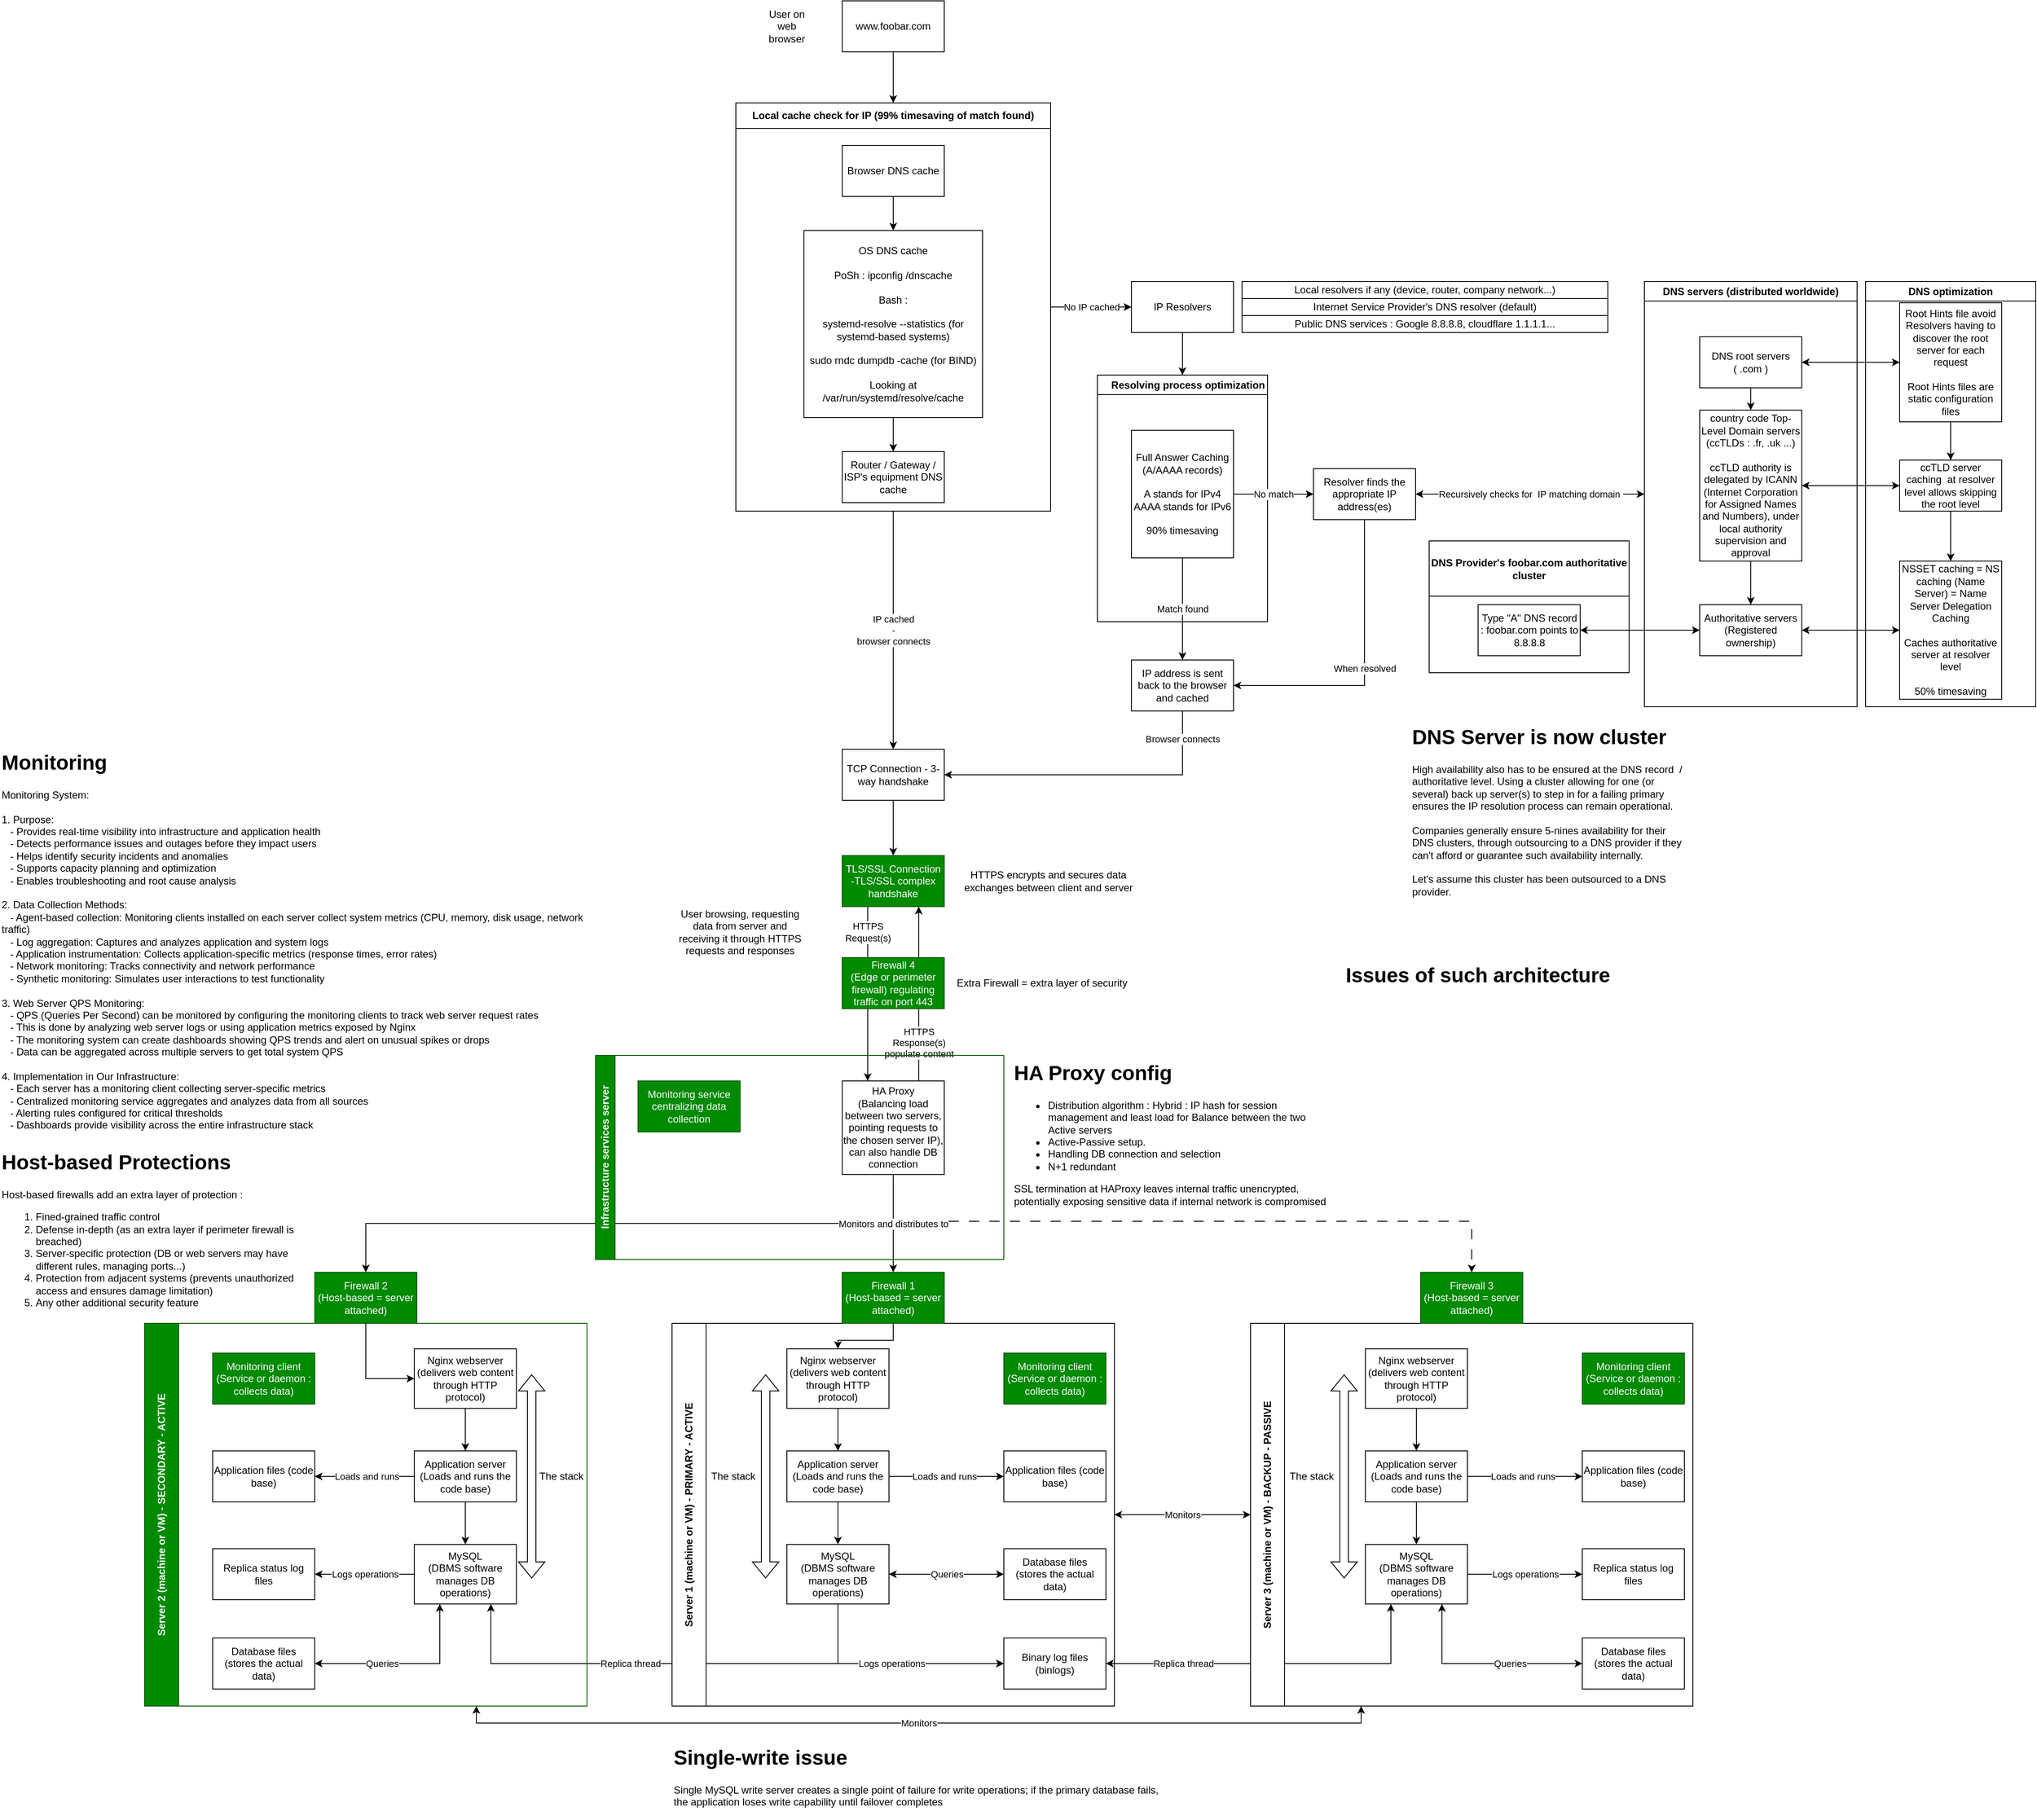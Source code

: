 <mxfile version="27.0.5">
  <diagram name="Page-1" id="AMXWV3zxx2AqXyukk0Ai">
    <mxGraphModel dx="2208" dy="-341" grid="1" gridSize="10" guides="1" tooltips="1" connect="1" arrows="1" fold="1" page="1" pageScale="1" pageWidth="850" pageHeight="1100" math="0" shadow="0">
      <root>
        <mxCell id="0" />
        <mxCell id="1" parent="0" />
        <mxCell id="uezn61Ct37T2w4ZKGwFr-14" style="edgeStyle=orthogonalEdgeStyle;rounded=0;orthogonalLoop=1;jettySize=auto;html=1;exitX=0.5;exitY=1;exitDx=0;exitDy=0;entryX=0.5;entryY=0;entryDx=0;entryDy=0;dashed=1;dashPattern=12 12;" parent="1" source="3lxz-mAFnrLCGns9ZIO8-76" target="8gN-JM0QglPwTe201CRS-49" edge="1">
          <mxGeometry relative="1" as="geometry">
            <Array as="points">
              <mxPoint x="250" y="2560" />
              <mxPoint x="930" y="2560" />
            </Array>
          </mxGeometry>
        </mxCell>
        <mxCell id="8gN-JM0QglPwTe201CRS-16" style="edgeStyle=orthogonalEdgeStyle;rounded=0;orthogonalLoop=1;jettySize=auto;html=1;exitX=0.5;exitY=1;exitDx=0;exitDy=0;entryX=0.5;entryY=0;entryDx=0;entryDy=0;" edge="1" parent="1" source="3lxz-mAFnrLCGns9ZIO8-76" target="8gN-JM0QglPwTe201CRS-27">
          <mxGeometry relative="1" as="geometry" />
        </mxCell>
        <mxCell id="8gN-JM0QglPwTe201CRS-15" value="Replica thread" style="edgeStyle=orthogonalEdgeStyle;rounded=0;orthogonalLoop=1;jettySize=auto;html=1;exitX=0.75;exitY=1;exitDx=0;exitDy=0;entryX=0;entryY=0.5;entryDx=0;entryDy=0;startArrow=classic;startFill=1;" edge="1" parent="1" source="8gN-JM0QglPwTe201CRS-9" target="UJrqt5LRB9dSP3hVQqYO-3">
          <mxGeometry x="-0.308" relative="1" as="geometry">
            <mxPoint x="1" as="offset" />
          </mxGeometry>
        </mxCell>
        <mxCell id="UJrqt5LRB9dSP3hVQqYO-8" value="Replica thread" style="edgeStyle=orthogonalEdgeStyle;rounded=0;orthogonalLoop=1;jettySize=auto;html=1;exitX=1;exitY=0.5;exitDx=0;exitDy=0;entryX=0.25;entryY=1;entryDx=0;entryDy=0;startArrow=classic;startFill=1;" parent="1" source="UJrqt5LRB9dSP3hVQqYO-3" target="uezn61Ct37T2w4ZKGwFr-8" edge="1">
          <mxGeometry x="-0.556" relative="1" as="geometry">
            <mxPoint x="1" as="offset" />
          </mxGeometry>
        </mxCell>
        <mxCell id="3lxz-mAFnrLCGns9ZIO8-13" value="HTTPS&lt;div&gt;Request(s)&lt;/div&gt;" style="edgeStyle=orthogonalEdgeStyle;rounded=0;orthogonalLoop=1;jettySize=auto;html=1;exitX=0.25;exitY=1;exitDx=0;exitDy=0;entryX=0.25;entryY=0;entryDx=0;entryDy=0;" parent="1" source="8gN-JM0QglPwTe201CRS-24" target="3lxz-mAFnrLCGns9ZIO8-76" edge="1">
          <mxGeometry x="-0.707" relative="1" as="geometry">
            <mxPoint as="offset" />
            <mxPoint x="220" y="2195" as="targetPoint" />
          </mxGeometry>
        </mxCell>
        <mxCell id="3lxz-mAFnrLCGns9ZIO8-14" value="HTTPS&lt;div&gt;Response(s)&lt;br&gt;populate content&lt;/div&gt;" style="edgeStyle=orthogonalEdgeStyle;rounded=0;orthogonalLoop=1;jettySize=auto;html=1;exitX=0.75;exitY=0;exitDx=0;exitDy=0;entryX=0.75;entryY=1;entryDx=0;entryDy=0;" parent="1" source="3lxz-mAFnrLCGns9ZIO8-76" target="8gN-JM0QglPwTe201CRS-24" edge="1">
          <mxGeometry x="-0.561" relative="1" as="geometry">
            <mxPoint x="280" y="2195" as="sourcePoint" />
            <mxPoint as="offset" />
          </mxGeometry>
        </mxCell>
        <mxCell id="3lxz-mAFnrLCGns9ZIO8-15" value="User browsing, requesting data from server and receiving it through HTTPS requests and responses" style="text;html=1;align=center;verticalAlign=middle;whiteSpace=wrap;rounded=0;" parent="1" vertex="1">
          <mxGeometry x="-10" y="2180" width="160" height="80" as="geometry" />
        </mxCell>
        <mxCell id="3lxz-mAFnrLCGns9ZIO8-16" value="&lt;h1 style=&quot;margin-top: 0px;&quot;&gt;Issues of such architecture&lt;/h1&gt;&lt;br&gt;&lt;div&gt;&lt;br&gt;&lt;/div&gt;" style="text;html=1;whiteSpace=wrap;overflow=hidden;rounded=0;" parent="1" vertex="1">
          <mxGeometry x="780" y="2250" width="530" height="310" as="geometry" />
        </mxCell>
        <mxCell id="3lxz-mAFnrLCGns9ZIO8-17" value="" style="group" parent="1" vertex="1" connectable="0">
          <mxGeometry x="65" y="1125" width="1528" height="1070" as="geometry" />
        </mxCell>
        <mxCell id="3lxz-mAFnrLCGns9ZIO8-18" style="edgeStyle=orthogonalEdgeStyle;rounded=0;orthogonalLoop=1;jettySize=auto;html=1;exitX=0.5;exitY=1;exitDx=0;exitDy=0;entryX=0.5;entryY=0;entryDx=0;entryDy=0;" parent="3lxz-mAFnrLCGns9ZIO8-17" source="3lxz-mAFnrLCGns9ZIO8-19" target="3lxz-mAFnrLCGns9ZIO8-24" edge="1">
          <mxGeometry relative="1" as="geometry">
            <mxPoint x="185" y="120" as="targetPoint" />
          </mxGeometry>
        </mxCell>
        <mxCell id="3lxz-mAFnrLCGns9ZIO8-19" value="www.foobar.com" style="rounded=0;whiteSpace=wrap;html=1;" parent="3lxz-mAFnrLCGns9ZIO8-17" vertex="1">
          <mxGeometry x="125" width="120" height="60" as="geometry" />
        </mxCell>
        <mxCell id="3lxz-mAFnrLCGns9ZIO8-20" value="User on web browser" style="text;html=1;align=center;verticalAlign=middle;whiteSpace=wrap;rounded=0;" parent="3lxz-mAFnrLCGns9ZIO8-17" vertex="1">
          <mxGeometry x="30" y="15" width="60" height="30" as="geometry" />
        </mxCell>
        <mxCell id="3lxz-mAFnrLCGns9ZIO8-21" value="No IP cached" style="edgeStyle=orthogonalEdgeStyle;rounded=0;orthogonalLoop=1;jettySize=auto;html=1;exitX=1;exitY=0.5;exitDx=0;exitDy=0;entryX=0;entryY=0.5;entryDx=0;entryDy=0;" parent="3lxz-mAFnrLCGns9ZIO8-17" source="3lxz-mAFnrLCGns9ZIO8-24" target="3lxz-mAFnrLCGns9ZIO8-32" edge="1">
          <mxGeometry relative="1" as="geometry">
            <mxPoint x="245" y="150" as="sourcePoint" />
          </mxGeometry>
        </mxCell>
        <mxCell id="3lxz-mAFnrLCGns9ZIO8-22" value="IP cached&lt;br&gt;-&lt;br&gt;browser connects" style="edgeStyle=orthogonalEdgeStyle;rounded=0;orthogonalLoop=1;jettySize=auto;html=1;exitX=0.5;exitY=1;exitDx=0;exitDy=0;entryX=0.5;entryY=0;entryDx=0;entryDy=0;" parent="3lxz-mAFnrLCGns9ZIO8-17" source="3lxz-mAFnrLCGns9ZIO8-24" target="3lxz-mAFnrLCGns9ZIO8-30" edge="1">
          <mxGeometry relative="1" as="geometry">
            <mxPoint x="185" y="180" as="sourcePoint" />
            <mxPoint as="offset" />
          </mxGeometry>
        </mxCell>
        <mxCell id="3lxz-mAFnrLCGns9ZIO8-23" value="Browser connects" style="edgeStyle=orthogonalEdgeStyle;rounded=0;orthogonalLoop=1;jettySize=auto;html=1;exitX=0.5;exitY=1;exitDx=0;exitDy=0;entryX=1;entryY=0.5;entryDx=0;entryDy=0;" parent="3lxz-mAFnrLCGns9ZIO8-17" source="3lxz-mAFnrLCGns9ZIO8-34" target="3lxz-mAFnrLCGns9ZIO8-30" edge="1">
          <mxGeometry x="-0.815" relative="1" as="geometry">
            <mxPoint as="offset" />
          </mxGeometry>
        </mxCell>
        <mxCell id="3lxz-mAFnrLCGns9ZIO8-24" value="Local cache check for IP (99% timesaving of match found)" style="swimlane;whiteSpace=wrap;html=1;startSize=30;" parent="3lxz-mAFnrLCGns9ZIO8-17" vertex="1">
          <mxGeometry y="120" width="370" height="480" as="geometry" />
        </mxCell>
        <mxCell id="3lxz-mAFnrLCGns9ZIO8-25" style="edgeStyle=orthogonalEdgeStyle;rounded=0;orthogonalLoop=1;jettySize=auto;html=1;exitX=0.5;exitY=1;exitDx=0;exitDy=0;entryX=0.5;entryY=0;entryDx=0;entryDy=0;" parent="3lxz-mAFnrLCGns9ZIO8-24" source="3lxz-mAFnrLCGns9ZIO8-26" target="3lxz-mAFnrLCGns9ZIO8-28" edge="1">
          <mxGeometry relative="1" as="geometry" />
        </mxCell>
        <mxCell id="3lxz-mAFnrLCGns9ZIO8-26" value="Browser DNS cache" style="rounded=0;whiteSpace=wrap;html=1;" parent="3lxz-mAFnrLCGns9ZIO8-24" vertex="1">
          <mxGeometry x="125" y="50" width="120" height="60" as="geometry" />
        </mxCell>
        <mxCell id="3lxz-mAFnrLCGns9ZIO8-27" style="edgeStyle=orthogonalEdgeStyle;rounded=0;orthogonalLoop=1;jettySize=auto;html=1;exitX=0.5;exitY=1;exitDx=0;exitDy=0;entryX=0.5;entryY=0;entryDx=0;entryDy=0;" parent="3lxz-mAFnrLCGns9ZIO8-24" source="3lxz-mAFnrLCGns9ZIO8-28" target="3lxz-mAFnrLCGns9ZIO8-29" edge="1">
          <mxGeometry relative="1" as="geometry" />
        </mxCell>
        <mxCell id="3lxz-mAFnrLCGns9ZIO8-28" value="&lt;font face=&quot;Helvetica&quot;&gt;OS DNS cache&lt;br&gt;&lt;br&gt;PoSh : ipconfig /dnscache&lt;br&gt;&lt;br&gt;Bash :&lt;/font&gt;&lt;div&gt;&lt;br&gt;&lt;div&gt;&lt;div&gt;&lt;code style=&quot;background-color: transparent; color: light-dark(rgb(0, 0, 0), rgb(255, 255, 255));&quot; class=&quot;bg-text-200/5 border border-0.5 border-border-300 text-danger-000 whitespace-pre-wrap rounded-[0.4rem] px-1 py-px text-[0.9rem]&quot;&gt;&lt;font face=&quot;Helvetica&quot;&gt;systemd-resolve --statistics&lt;/font&gt;&lt;/code&gt;&lt;span style=&quot;font-family: Helvetica; background-color: transparent; color: light-dark(rgb(0, 0, 0), rgb(255, 255, 255));&quot;&gt; (for systemd-based systems)&lt;br&gt;&lt;/span&gt;&lt;code style=&quot;font-family: Helvetica; background-color: transparent; color: light-dark(rgb(0, 0, 0), rgb(255, 255, 255));&quot; class=&quot;bg-text-200/5 border border-0.5 border-border-300 text-danger-000 whitespace-pre-wrap rounded-[0.4rem] px-1 py-px text-[0.9rem]&quot;&gt;&lt;br&gt;sudo rndc dumpdb -cache&lt;/code&gt;&lt;span style=&quot;font-family: Helvetica; background-color: transparent; color: light-dark(rgb(0, 0, 0), rgb(255, 255, 255));&quot;&gt; (for BIND)&lt;br&gt;&lt;/span&gt;&lt;span style=&quot;font-family: Helvetica; background-color: transparent; color: light-dark(rgb(0, 0, 0), rgb(255, 255, 255));&quot;&gt;&lt;br&gt;Looking at &lt;/span&gt;&lt;code style=&quot;font-family: Helvetica; background-color: transparent; color: light-dark(rgb(0, 0, 0), rgb(255, 255, 255));&quot; class=&quot;bg-text-200/5 border border-0.5 border-border-300 text-danger-000 whitespace-pre-wrap rounded-[0.4rem] px-1 py-px text-[0.9rem]&quot;&gt;/var/run/systemd/resolve/cache&lt;/code&gt;&lt;/div&gt;&lt;/div&gt;&lt;/div&gt;" style="rounded=0;whiteSpace=wrap;html=1;" parent="3lxz-mAFnrLCGns9ZIO8-24" vertex="1">
          <mxGeometry x="80" y="150" width="210" height="220" as="geometry" />
        </mxCell>
        <mxCell id="3lxz-mAFnrLCGns9ZIO8-29" value="Router / Gateway / ISP&#39;s equipment DNS cache" style="rounded=0;whiteSpace=wrap;html=1;" parent="3lxz-mAFnrLCGns9ZIO8-24" vertex="1">
          <mxGeometry x="125" y="410" width="120" height="60" as="geometry" />
        </mxCell>
        <mxCell id="8gN-JM0QglPwTe201CRS-25" style="edgeStyle=orthogonalEdgeStyle;rounded=0;orthogonalLoop=1;jettySize=auto;html=1;exitX=0.5;exitY=1;exitDx=0;exitDy=0;entryX=0.5;entryY=0;entryDx=0;entryDy=0;" edge="1" parent="3lxz-mAFnrLCGns9ZIO8-17" source="3lxz-mAFnrLCGns9ZIO8-30" target="8gN-JM0QglPwTe201CRS-24">
          <mxGeometry relative="1" as="geometry" />
        </mxCell>
        <mxCell id="3lxz-mAFnrLCGns9ZIO8-30" value="TCP Connection - 3-way handshake" style="rounded=0;whiteSpace=wrap;html=1;" parent="3lxz-mAFnrLCGns9ZIO8-17" vertex="1">
          <mxGeometry x="125" y="880" width="120" height="60" as="geometry" />
        </mxCell>
        <mxCell id="3lxz-mAFnrLCGns9ZIO8-31" value="" style="group" parent="3lxz-mAFnrLCGns9ZIO8-17" vertex="1" connectable="0">
          <mxGeometry x="425" y="330" width="1103" height="740" as="geometry" />
        </mxCell>
        <mxCell id="3lxz-mAFnrLCGns9ZIO8-32" value="IP Resolvers" style="rounded=0;whiteSpace=wrap;html=1;" parent="3lxz-mAFnrLCGns9ZIO8-31" vertex="1">
          <mxGeometry x="40" width="120" height="60" as="geometry" />
        </mxCell>
        <mxCell id="3lxz-mAFnrLCGns9ZIO8-33" value="Resolver finds the appropriate IP address(es)" style="rounded=0;whiteSpace=wrap;html=1;" parent="3lxz-mAFnrLCGns9ZIO8-31" vertex="1">
          <mxGeometry x="254" y="220" width="120" height="60" as="geometry" />
        </mxCell>
        <mxCell id="3lxz-mAFnrLCGns9ZIO8-34" value="IP address is sent back to the browser and cached" style="rounded=0;whiteSpace=wrap;html=1;" parent="3lxz-mAFnrLCGns9ZIO8-31" vertex="1">
          <mxGeometry x="40" y="445" width="120" height="60" as="geometry" />
        </mxCell>
        <mxCell id="3lxz-mAFnrLCGns9ZIO8-35" value="DNS servers (distributed worldwide)" style="swimlane;whiteSpace=wrap;html=1;" parent="3lxz-mAFnrLCGns9ZIO8-31" vertex="1">
          <mxGeometry x="643" width="250" height="500" as="geometry" />
        </mxCell>
        <mxCell id="3lxz-mAFnrLCGns9ZIO8-36" style="edgeStyle=orthogonalEdgeStyle;rounded=0;orthogonalLoop=1;jettySize=auto;html=1;exitX=0.5;exitY=1;exitDx=0;exitDy=0;entryX=0.5;entryY=0;entryDx=0;entryDy=0;" parent="3lxz-mAFnrLCGns9ZIO8-35" source="3lxz-mAFnrLCGns9ZIO8-37" target="3lxz-mAFnrLCGns9ZIO8-39" edge="1">
          <mxGeometry relative="1" as="geometry" />
        </mxCell>
        <mxCell id="3lxz-mAFnrLCGns9ZIO8-37" value="DNS root servers &lt;br&gt;( .com )" style="rounded=0;whiteSpace=wrap;html=1;" parent="3lxz-mAFnrLCGns9ZIO8-35" vertex="1">
          <mxGeometry x="65" y="65" width="120" height="60" as="geometry" />
        </mxCell>
        <mxCell id="3lxz-mAFnrLCGns9ZIO8-38" style="edgeStyle=orthogonalEdgeStyle;rounded=0;orthogonalLoop=1;jettySize=auto;html=1;exitX=0.5;exitY=1;exitDx=0;exitDy=0;entryX=0.5;entryY=0;entryDx=0;entryDy=0;" parent="3lxz-mAFnrLCGns9ZIO8-35" source="3lxz-mAFnrLCGns9ZIO8-39" target="3lxz-mAFnrLCGns9ZIO8-40" edge="1">
          <mxGeometry relative="1" as="geometry" />
        </mxCell>
        <mxCell id="3lxz-mAFnrLCGns9ZIO8-39" value="country code Top-Level Domain servers (ccTLDs : .fr, .uk ...)&lt;br&gt;&lt;br&gt;ccTLD authority is delegated by ICANN (Internet Corporation for Assigned Names and Numbers), under local authority supervision and approval" style="rounded=0;whiteSpace=wrap;html=1;" parent="3lxz-mAFnrLCGns9ZIO8-35" vertex="1">
          <mxGeometry x="65" y="151.25" width="120" height="177.5" as="geometry" />
        </mxCell>
        <mxCell id="3lxz-mAFnrLCGns9ZIO8-40" value="&lt;div&gt;Authoritative servers&lt;br&gt;(Registered ownership)&lt;/div&gt;" style="rounded=0;whiteSpace=wrap;html=1;" parent="3lxz-mAFnrLCGns9ZIO8-35" vertex="1">
          <mxGeometry x="65" y="380" width="120" height="60" as="geometry" />
        </mxCell>
        <mxCell id="3lxz-mAFnrLCGns9ZIO8-41" value="DNS optimization" style="swimlane;whiteSpace=wrap;html=1;" parent="3lxz-mAFnrLCGns9ZIO8-31" vertex="1">
          <mxGeometry x="903" width="200" height="500" as="geometry" />
        </mxCell>
        <mxCell id="3lxz-mAFnrLCGns9ZIO8-42" style="edgeStyle=orthogonalEdgeStyle;rounded=0;orthogonalLoop=1;jettySize=auto;html=1;exitX=0.5;exitY=1;exitDx=0;exitDy=0;entryX=0.5;entryY=0;entryDx=0;entryDy=0;" parent="3lxz-mAFnrLCGns9ZIO8-41" source="3lxz-mAFnrLCGns9ZIO8-43" target="3lxz-mAFnrLCGns9ZIO8-45" edge="1">
          <mxGeometry relative="1" as="geometry" />
        </mxCell>
        <mxCell id="3lxz-mAFnrLCGns9ZIO8-43" value="Root Hints file avoid Resolvers having to discover the root server for each request&lt;br&gt;&lt;br&gt;Root Hints files are static configuration files" style="rounded=0;whiteSpace=wrap;html=1;" parent="3lxz-mAFnrLCGns9ZIO8-41" vertex="1">
          <mxGeometry x="40" y="25" width="120" height="140" as="geometry" />
        </mxCell>
        <mxCell id="3lxz-mAFnrLCGns9ZIO8-44" style="edgeStyle=orthogonalEdgeStyle;rounded=0;orthogonalLoop=1;jettySize=auto;html=1;exitX=0.5;exitY=1;exitDx=0;exitDy=0;entryX=0.5;entryY=0;entryDx=0;entryDy=0;" parent="3lxz-mAFnrLCGns9ZIO8-41" source="3lxz-mAFnrLCGns9ZIO8-45" target="3lxz-mAFnrLCGns9ZIO8-46" edge="1">
          <mxGeometry relative="1" as="geometry" />
        </mxCell>
        <mxCell id="3lxz-mAFnrLCGns9ZIO8-45" value="ccTLD server caching&amp;nbsp; at resolver level allows skipping the root level" style="rounded=0;whiteSpace=wrap;html=1;" parent="3lxz-mAFnrLCGns9ZIO8-41" vertex="1">
          <mxGeometry x="40" y="210" width="120" height="60" as="geometry" />
        </mxCell>
        <mxCell id="3lxz-mAFnrLCGns9ZIO8-46" value="NSSET caching = NS caching (Name Server) = Name Server Delegation Caching&lt;br&gt;&lt;br&gt;Caches authoritative server at resolver level&lt;br&gt;&lt;br&gt;50% timesaving" style="rounded=0;whiteSpace=wrap;html=1;" parent="3lxz-mAFnrLCGns9ZIO8-41" vertex="1">
          <mxGeometry x="40" y="328.75" width="120" height="162.5" as="geometry" />
        </mxCell>
        <mxCell id="3lxz-mAFnrLCGns9ZIO8-47" value="&amp;nbsp; &amp;nbsp; Resolving process optimization" style="swimlane;whiteSpace=wrap;html=1;" parent="3lxz-mAFnrLCGns9ZIO8-31" vertex="1">
          <mxGeometry y="110" width="200" height="290" as="geometry" />
        </mxCell>
        <mxCell id="3lxz-mAFnrLCGns9ZIO8-48" value="Full Answer Caching (A/AAAA records)&lt;div&gt;&lt;br&gt;&lt;/div&gt;&lt;div&gt;A stands for IPv4&lt;/div&gt;&lt;div&gt;AAAA stands for IPv6&lt;br&gt;&lt;br&gt;90% timesaving&lt;/div&gt;" style="rounded=0;whiteSpace=wrap;html=1;" parent="3lxz-mAFnrLCGns9ZIO8-47" vertex="1">
          <mxGeometry x="40" y="65" width="120" height="150" as="geometry" />
        </mxCell>
        <mxCell id="3lxz-mAFnrLCGns9ZIO8-49" value="" style="group" parent="3lxz-mAFnrLCGns9ZIO8-31" vertex="1" connectable="0">
          <mxGeometry x="170" width="430" height="60" as="geometry" />
        </mxCell>
        <mxCell id="3lxz-mAFnrLCGns9ZIO8-50" value="Local resolvers if any (device, router, company network...)" style="rounded=0;whiteSpace=wrap;html=1;" parent="3lxz-mAFnrLCGns9ZIO8-49" vertex="1">
          <mxGeometry width="430" height="20" as="geometry" />
        </mxCell>
        <mxCell id="3lxz-mAFnrLCGns9ZIO8-51" value="Internet Service Provider&#39;s DNS resolver (default)" style="rounded=0;whiteSpace=wrap;html=1;" parent="3lxz-mAFnrLCGns9ZIO8-49" vertex="1">
          <mxGeometry y="20" width="430" height="20" as="geometry" />
        </mxCell>
        <mxCell id="3lxz-mAFnrLCGns9ZIO8-52" value="Public DNS services : Google 8.8.8.8, cloudflare 1.1.1.1..." style="rounded=0;whiteSpace=wrap;html=1;fillColor=default;" parent="3lxz-mAFnrLCGns9ZIO8-49" vertex="1">
          <mxGeometry y="40" width="430" height="20" as="geometry" />
        </mxCell>
        <mxCell id="3lxz-mAFnrLCGns9ZIO8-53" value="When resolved" style="edgeStyle=orthogonalEdgeStyle;rounded=0;orthogonalLoop=1;jettySize=auto;html=1;exitX=0.5;exitY=1;exitDx=0;exitDy=0;entryX=1;entryY=0.5;entryDx=0;entryDy=0;" parent="3lxz-mAFnrLCGns9ZIO8-31" source="3lxz-mAFnrLCGns9ZIO8-33" target="3lxz-mAFnrLCGns9ZIO8-34" edge="1">
          <mxGeometry relative="1" as="geometry" />
        </mxCell>
        <mxCell id="3lxz-mAFnrLCGns9ZIO8-54" value="Recursively checks for&amp;nbsp; IP matching domain&amp;nbsp;" style="edgeStyle=orthogonalEdgeStyle;rounded=0;orthogonalLoop=1;jettySize=auto;html=1;exitX=1;exitY=0.5;exitDx=0;exitDy=0;entryX=0;entryY=0.5;entryDx=0;entryDy=0;startArrow=classic;startFill=1;" parent="3lxz-mAFnrLCGns9ZIO8-31" source="3lxz-mAFnrLCGns9ZIO8-33" target="3lxz-mAFnrLCGns9ZIO8-35" edge="1">
          <mxGeometry relative="1" as="geometry" />
        </mxCell>
        <mxCell id="3lxz-mAFnrLCGns9ZIO8-55" style="edgeStyle=orthogonalEdgeStyle;rounded=0;orthogonalLoop=1;jettySize=auto;html=1;exitX=1;exitY=0.5;exitDx=0;exitDy=0;entryX=0;entryY=0.5;entryDx=0;entryDy=0;startArrow=classic;startFill=1;" parent="3lxz-mAFnrLCGns9ZIO8-31" source="3lxz-mAFnrLCGns9ZIO8-37" target="3lxz-mAFnrLCGns9ZIO8-43" edge="1">
          <mxGeometry relative="1" as="geometry" />
        </mxCell>
        <mxCell id="3lxz-mAFnrLCGns9ZIO8-56" style="edgeStyle=orthogonalEdgeStyle;rounded=0;orthogonalLoop=1;jettySize=auto;html=1;exitX=1;exitY=0.5;exitDx=0;exitDy=0;entryX=0;entryY=0.5;entryDx=0;entryDy=0;startArrow=classic;startFill=1;" parent="3lxz-mAFnrLCGns9ZIO8-31" source="3lxz-mAFnrLCGns9ZIO8-39" target="3lxz-mAFnrLCGns9ZIO8-45" edge="1">
          <mxGeometry relative="1" as="geometry" />
        </mxCell>
        <mxCell id="3lxz-mAFnrLCGns9ZIO8-57" style="edgeStyle=orthogonalEdgeStyle;rounded=0;orthogonalLoop=1;jettySize=auto;html=1;exitX=1;exitY=0.5;exitDx=0;exitDy=0;entryX=0;entryY=0.5;entryDx=0;entryDy=0;startArrow=classic;startFill=1;" parent="3lxz-mAFnrLCGns9ZIO8-31" source="3lxz-mAFnrLCGns9ZIO8-40" target="3lxz-mAFnrLCGns9ZIO8-46" edge="1">
          <mxGeometry relative="1" as="geometry" />
        </mxCell>
        <mxCell id="3lxz-mAFnrLCGns9ZIO8-58" value="Match found" style="edgeStyle=orthogonalEdgeStyle;rounded=0;orthogonalLoop=1;jettySize=auto;html=1;exitX=0.5;exitY=1;exitDx=0;exitDy=0;entryX=0.5;entryY=0;entryDx=0;entryDy=0;" parent="3lxz-mAFnrLCGns9ZIO8-31" source="3lxz-mAFnrLCGns9ZIO8-48" target="3lxz-mAFnrLCGns9ZIO8-34" edge="1">
          <mxGeometry relative="1" as="geometry" />
        </mxCell>
        <mxCell id="3lxz-mAFnrLCGns9ZIO8-59" value="No match" style="edgeStyle=orthogonalEdgeStyle;rounded=0;orthogonalLoop=1;jettySize=auto;html=1;exitX=1;exitY=0.5;exitDx=0;exitDy=0;entryX=0;entryY=0.5;entryDx=0;entryDy=0;" parent="3lxz-mAFnrLCGns9ZIO8-31" source="3lxz-mAFnrLCGns9ZIO8-48" target="3lxz-mAFnrLCGns9ZIO8-33" edge="1">
          <mxGeometry relative="1" as="geometry" />
        </mxCell>
        <mxCell id="3lxz-mAFnrLCGns9ZIO8-60" style="edgeStyle=orthogonalEdgeStyle;rounded=0;orthogonalLoop=1;jettySize=auto;html=1;exitX=0.5;exitY=1;exitDx=0;exitDy=0;entryX=0.5;entryY=0;entryDx=0;entryDy=0;" parent="3lxz-mAFnrLCGns9ZIO8-31" source="3lxz-mAFnrLCGns9ZIO8-32" target="3lxz-mAFnrLCGns9ZIO8-47" edge="1">
          <mxGeometry relative="1" as="geometry">
            <mxPoint x="44" y="-70" as="targetPoint" />
          </mxGeometry>
        </mxCell>
        <mxCell id="3lxz-mAFnrLCGns9ZIO8-61" value="DNS Provider&#39;s foobar.com authoritative cluster" style="swimlane;whiteSpace=wrap;html=1;startSize=65;" parent="3lxz-mAFnrLCGns9ZIO8-31" vertex="1">
          <mxGeometry x="390" y="305" width="235" height="155" as="geometry" />
        </mxCell>
        <mxCell id="3lxz-mAFnrLCGns9ZIO8-62" value="Type &quot;A&quot; DNS record : foobar.com points to 8.8.8.8" style="rounded=0;whiteSpace=wrap;html=1;" parent="3lxz-mAFnrLCGns9ZIO8-61" vertex="1">
          <mxGeometry x="57.5" y="75" width="120" height="60" as="geometry" />
        </mxCell>
        <mxCell id="3lxz-mAFnrLCGns9ZIO8-63" style="edgeStyle=orthogonalEdgeStyle;rounded=0;orthogonalLoop=1;jettySize=auto;html=1;exitX=1;exitY=0.5;exitDx=0;exitDy=0;entryX=0;entryY=0.5;entryDx=0;entryDy=0;startArrow=classic;startFill=1;" parent="3lxz-mAFnrLCGns9ZIO8-31" source="3lxz-mAFnrLCGns9ZIO8-62" target="3lxz-mAFnrLCGns9ZIO8-40" edge="1">
          <mxGeometry relative="1" as="geometry" />
        </mxCell>
        <mxCell id="UJrqt5LRB9dSP3hVQqYO-1" value="&lt;h1 style=&quot;margin-top: 0px;&quot;&gt;DNS Server is now cluster&lt;/h1&gt;&lt;p&gt;High availability also has to be ensured at the DNS record&amp;nbsp; / authoritative level. Using a cluster allowing for one (or several) back up server(s) to step in for a failing primary ensures the IP resolution process can remain operational.&lt;br&gt;&lt;br&gt;Companies generally ensure 5-nines availability for their DNS clusters, through outsourcing to a DNS provider if they can&#39;t afford or guarantee such availability internally.&lt;br&gt;&lt;br&gt;Let&#39;s assume this cluster has been outsourced to a DNS provider.&lt;/p&gt;" style="text;html=1;whiteSpace=wrap;overflow=hidden;rounded=0;" parent="3lxz-mAFnrLCGns9ZIO8-31" vertex="1">
          <mxGeometry x="367.5" y="515" width="322.5" height="225" as="geometry" />
        </mxCell>
        <mxCell id="8gN-JM0QglPwTe201CRS-24" value="TLS/SSL Connection -TLS/SSL complex handshake" style="rounded=0;whiteSpace=wrap;html=1;fillColor=#008a00;fontColor=#ffffff;strokeColor=#005700;" vertex="1" parent="3lxz-mAFnrLCGns9ZIO8-17">
          <mxGeometry x="125" y="1005" width="120" height="60" as="geometry" />
        </mxCell>
        <mxCell id="8gN-JM0QglPwTe201CRS-77" value="HTTPS encrypts and secures data exchanges between client and server" style="text;html=1;align=center;verticalAlign=middle;whiteSpace=wrap;rounded=0;" vertex="1" parent="3lxz-mAFnrLCGns9ZIO8-17">
          <mxGeometry x="265" y="1020" width="205" height="30" as="geometry" />
        </mxCell>
        <mxCell id="uezn61Ct37T2w4ZKGwFr-13" value="Monitors and distributes to" style="edgeStyle=orthogonalEdgeStyle;rounded=0;orthogonalLoop=1;jettySize=auto;html=1;exitX=0.5;exitY=1;exitDx=0;exitDy=0;entryX=0.5;entryY=0;entryDx=0;entryDy=0;" parent="1" source="3lxz-mAFnrLCGns9ZIO8-76" target="8gN-JM0QglPwTe201CRS-48" edge="1">
          <mxGeometry relative="1" as="geometry" />
        </mxCell>
        <mxCell id="3lxz-mAFnrLCGns9ZIO8-77" value="&lt;h1 style=&quot;margin-top: 0px;&quot;&gt;HA Proxy config&lt;/h1&gt;&lt;ul&gt;&lt;li&gt;Distribution algorithm : Hybrid : IP hash for session management and least load for Balance between the two Active servers&lt;/li&gt;&lt;li&gt;Active-Passive setup.&lt;/li&gt;&lt;li&gt;Handling DB connection and selection&lt;/li&gt;&lt;li&gt;N+1 redundant&lt;/li&gt;&lt;/ul&gt;&lt;div&gt;SSL termination at HAProxy leaves internal traffic unencrypted, potentially exposing sensitive data if internal network is compromised&lt;/div&gt;" style="text;html=1;whiteSpace=wrap;overflow=hidden;rounded=0;" parent="1" vertex="1">
          <mxGeometry x="390" y="2365" width="370" height="195" as="geometry" />
        </mxCell>
        <mxCell id="uezn61Ct37T2w4ZKGwFr-15" value="Monitors" style="edgeStyle=orthogonalEdgeStyle;rounded=0;orthogonalLoop=1;jettySize=auto;html=1;exitX=0;exitY=0.5;exitDx=0;exitDy=0;entryX=1;entryY=0.5;entryDx=0;entryDy=0;startArrow=classic;startFill=1;" parent="1" source="uezn61Ct37T2w4ZKGwFr-1" target="3lxz-mAFnrLCGns9ZIO8-64" edge="1">
          <mxGeometry relative="1" as="geometry" />
        </mxCell>
        <mxCell id="8gN-JM0QglPwTe201CRS-26" value="Monitors" style="edgeStyle=orthogonalEdgeStyle;rounded=0;orthogonalLoop=1;jettySize=auto;html=1;exitX=0.25;exitY=1;exitDx=0;exitDy=0;entryX=0.75;entryY=1;entryDx=0;entryDy=0;startArrow=classic;startFill=1;" edge="1" parent="1" source="uezn61Ct37T2w4ZKGwFr-1" target="8gN-JM0QglPwTe201CRS-1">
          <mxGeometry relative="1" as="geometry" />
        </mxCell>
        <mxCell id="8gN-JM0QglPwTe201CRS-23" value="Infrastructure services server" style="swimlane;horizontal=0;whiteSpace=wrap;html=1;fillColor=#008a00;fontColor=#ffffff;strokeColor=#005700;" vertex="1" parent="1">
          <mxGeometry x="-100" y="2365" width="480" height="240" as="geometry" />
        </mxCell>
        <mxCell id="8gN-JM0QglPwTe201CRS-22" value="Monitoring service centralizing data collection" style="rounded=0;whiteSpace=wrap;html=1;fillColor=#008a00;fontColor=#ffffff;strokeColor=#005700;" vertex="1" parent="8gN-JM0QglPwTe201CRS-23">
          <mxGeometry x="50" y="30" width="120" height="60" as="geometry" />
        </mxCell>
        <mxCell id="3lxz-mAFnrLCGns9ZIO8-76" value="HA Proxy&lt;br&gt;(Balancing load between two servers, pointing requests to the chosen server IP), can also handle DB connection" style="rounded=0;whiteSpace=wrap;html=1;" parent="8gN-JM0QglPwTe201CRS-23" vertex="1">
          <mxGeometry x="290" y="30" width="120" height="110" as="geometry" />
        </mxCell>
        <mxCell id="8gN-JM0QglPwTe201CRS-50" value="" style="group" vertex="1" connectable="0" parent="1">
          <mxGeometry x="-630" y="2620" width="520" height="510" as="geometry" />
        </mxCell>
        <mxCell id="8gN-JM0QglPwTe201CRS-1" value="&lt;div&gt;Server 2 (machine or VM) - SECONDARY - ACTIVE&lt;/div&gt;" style="swimlane;horizontal=0;whiteSpace=wrap;html=1;startSize=40;fillColor=#008a00;fontColor=#ffffff;strokeColor=#005700;" vertex="1" parent="8gN-JM0QglPwTe201CRS-50">
          <mxGeometry y="60" width="520" height="450" as="geometry" />
        </mxCell>
        <mxCell id="8gN-JM0QglPwTe201CRS-2" style="edgeStyle=orthogonalEdgeStyle;rounded=0;orthogonalLoop=1;jettySize=auto;html=1;exitX=0.5;exitY=1;exitDx=0;exitDy=0;entryX=0.5;entryY=0;entryDx=0;entryDy=0;" edge="1" parent="8gN-JM0QglPwTe201CRS-1" source="8gN-JM0QglPwTe201CRS-3" target="8gN-JM0QglPwTe201CRS-6">
          <mxGeometry relative="1" as="geometry" />
        </mxCell>
        <mxCell id="8gN-JM0QglPwTe201CRS-3" value="Nginx webserver (delivers web content through HTTP protocol)" style="rounded=0;whiteSpace=wrap;html=1;" vertex="1" parent="8gN-JM0QglPwTe201CRS-1">
          <mxGeometry x="317" y="30" width="120" height="70" as="geometry" />
        </mxCell>
        <mxCell id="8gN-JM0QglPwTe201CRS-5" style="edgeStyle=orthogonalEdgeStyle;rounded=0;orthogonalLoop=1;jettySize=auto;html=1;exitX=0.5;exitY=1;exitDx=0;exitDy=0;entryX=0.5;entryY=0;entryDx=0;entryDy=0;" edge="1" parent="8gN-JM0QglPwTe201CRS-1" source="8gN-JM0QglPwTe201CRS-6" target="8gN-JM0QglPwTe201CRS-9">
          <mxGeometry relative="1" as="geometry" />
        </mxCell>
        <mxCell id="8gN-JM0QglPwTe201CRS-6" value="Application server&lt;div&gt;(Loads and runs the code base)&lt;/div&gt;" style="rounded=0;whiteSpace=wrap;html=1;" vertex="1" parent="8gN-JM0QglPwTe201CRS-1">
          <mxGeometry x="317" y="150" width="120" height="60" as="geometry" />
        </mxCell>
        <mxCell id="8gN-JM0QglPwTe201CRS-9" value="&lt;div&gt;MySQL&lt;/div&gt;&lt;div&gt;(DBMS software manages DB operations)&lt;/div&gt;" style="rounded=0;whiteSpace=wrap;html=1;" vertex="1" parent="8gN-JM0QglPwTe201CRS-1">
          <mxGeometry x="317" y="260" width="120" height="70" as="geometry" />
        </mxCell>
        <mxCell id="8gN-JM0QglPwTe201CRS-12" value="The stack" style="text;html=1;align=center;verticalAlign=middle;whiteSpace=wrap;rounded=0;" vertex="1" parent="8gN-JM0QglPwTe201CRS-1">
          <mxGeometry x="460" y="165" width="60" height="30" as="geometry" />
        </mxCell>
        <mxCell id="8gN-JM0QglPwTe201CRS-13" value="" style="shape=flexArrow;endArrow=classic;startArrow=classic;html=1;rounded=0;" edge="1" parent="8gN-JM0QglPwTe201CRS-1">
          <mxGeometry width="100" height="100" relative="1" as="geometry">
            <mxPoint x="455" y="300" as="sourcePoint" />
            <mxPoint x="455" y="60" as="targetPoint" />
          </mxGeometry>
        </mxCell>
        <mxCell id="8gN-JM0QglPwTe201CRS-11" value="Application files (code base)" style="rounded=0;whiteSpace=wrap;html=1;" vertex="1" parent="8gN-JM0QglPwTe201CRS-1">
          <mxGeometry x="80" y="150" width="120" height="60" as="geometry" />
        </mxCell>
        <mxCell id="8gN-JM0QglPwTe201CRS-4" value="Loads and runs" style="edgeStyle=orthogonalEdgeStyle;rounded=0;orthogonalLoop=1;jettySize=auto;html=1;exitX=0;exitY=0.5;exitDx=0;exitDy=0;entryX=1;entryY=0.5;entryDx=0;entryDy=0;" edge="1" parent="8gN-JM0QglPwTe201CRS-1" source="8gN-JM0QglPwTe201CRS-6" target="8gN-JM0QglPwTe201CRS-11">
          <mxGeometry x="-0.037" relative="1" as="geometry">
            <mxPoint as="offset" />
          </mxGeometry>
        </mxCell>
        <mxCell id="8gN-JM0QglPwTe201CRS-10" value="&lt;div&gt;Database files&lt;/div&gt;&lt;div&gt;(stores the actual data)&lt;/div&gt;" style="rounded=0;whiteSpace=wrap;html=1;" vertex="1" parent="8gN-JM0QglPwTe201CRS-1">
          <mxGeometry x="80" y="370" width="120" height="60" as="geometry" />
        </mxCell>
        <mxCell id="8gN-JM0QglPwTe201CRS-7" value="Queries" style="edgeStyle=orthogonalEdgeStyle;rounded=0;orthogonalLoop=1;jettySize=auto;html=1;exitX=0.25;exitY=1;exitDx=0;exitDy=0;entryX=1;entryY=0.5;entryDx=0;entryDy=0;startArrow=classic;startFill=1;" edge="1" parent="8gN-JM0QglPwTe201CRS-1" source="8gN-JM0QglPwTe201CRS-9" target="8gN-JM0QglPwTe201CRS-10">
          <mxGeometry x="0.273" relative="1" as="geometry">
            <mxPoint as="offset" />
          </mxGeometry>
        </mxCell>
        <mxCell id="8gN-JM0QglPwTe201CRS-14" value="Replica status log files" style="rounded=0;whiteSpace=wrap;html=1;" vertex="1" parent="8gN-JM0QglPwTe201CRS-1">
          <mxGeometry x="80" y="265" width="120" height="60" as="geometry" />
        </mxCell>
        <mxCell id="8gN-JM0QglPwTe201CRS-8" value="Logs operations" style="edgeStyle=orthogonalEdgeStyle;rounded=0;orthogonalLoop=1;jettySize=auto;html=1;exitX=0;exitY=0.5;exitDx=0;exitDy=0;entryX=1;entryY=0.5;entryDx=0;entryDy=0;" edge="1" parent="8gN-JM0QglPwTe201CRS-1" source="8gN-JM0QglPwTe201CRS-9" target="8gN-JM0QglPwTe201CRS-14">
          <mxGeometry relative="1" as="geometry" />
        </mxCell>
        <mxCell id="8gN-JM0QglPwTe201CRS-17" value="Monitoring client&lt;br&gt;(Service or daemon : collects data)" style="rounded=0;whiteSpace=wrap;html=1;fillColor=#008a00;fontColor=#ffffff;strokeColor=#005700;" vertex="1" parent="8gN-JM0QglPwTe201CRS-1">
          <mxGeometry x="80" y="35" width="120" height="60" as="geometry" />
        </mxCell>
        <mxCell id="8gN-JM0QglPwTe201CRS-27" value="Firewall 2&lt;br&gt;(Host-based = server attached)" style="rounded=0;whiteSpace=wrap;html=1;fillColor=#008a00;fontColor=#ffffff;strokeColor=#005700;" vertex="1" parent="8gN-JM0QglPwTe201CRS-50">
          <mxGeometry x="200" width="120" height="60" as="geometry" />
        </mxCell>
        <mxCell id="8gN-JM0QglPwTe201CRS-28" style="edgeStyle=orthogonalEdgeStyle;rounded=0;orthogonalLoop=1;jettySize=auto;html=1;exitX=0.5;exitY=1;exitDx=0;exitDy=0;entryX=0;entryY=0.5;entryDx=0;entryDy=0;" edge="1" parent="8gN-JM0QglPwTe201CRS-50" source="8gN-JM0QglPwTe201CRS-27" target="8gN-JM0QglPwTe201CRS-3">
          <mxGeometry relative="1" as="geometry" />
        </mxCell>
        <mxCell id="8gN-JM0QglPwTe201CRS-53" value="" style="group" vertex="1" connectable="0" parent="1">
          <mxGeometry x="-10" y="2620" width="520" height="510" as="geometry" />
        </mxCell>
        <mxCell id="3lxz-mAFnrLCGns9ZIO8-64" value="Server 1 (machine or VM) - PRIMARY - ACTIVE" style="swimlane;horizontal=0;whiteSpace=wrap;html=1;startSize=40;" parent="8gN-JM0QglPwTe201CRS-53" vertex="1">
          <mxGeometry y="60" width="520" height="450" as="geometry" />
        </mxCell>
        <mxCell id="3lxz-mAFnrLCGns9ZIO8-65" style="edgeStyle=orthogonalEdgeStyle;rounded=0;orthogonalLoop=1;jettySize=auto;html=1;exitX=0.5;exitY=1;exitDx=0;exitDy=0;entryX=0.5;entryY=0;entryDx=0;entryDy=0;" parent="3lxz-mAFnrLCGns9ZIO8-64" source="3lxz-mAFnrLCGns9ZIO8-66" target="3lxz-mAFnrLCGns9ZIO8-69" edge="1">
          <mxGeometry relative="1" as="geometry" />
        </mxCell>
        <mxCell id="3lxz-mAFnrLCGns9ZIO8-66" value="Nginx webserver (delivers web content through HTTP protocol)" style="rounded=0;whiteSpace=wrap;html=1;" parent="3lxz-mAFnrLCGns9ZIO8-64" vertex="1">
          <mxGeometry x="135" y="30" width="120" height="70" as="geometry" />
        </mxCell>
        <mxCell id="3lxz-mAFnrLCGns9ZIO8-67" value="Loads and runs" style="edgeStyle=orthogonalEdgeStyle;rounded=0;orthogonalLoop=1;jettySize=auto;html=1;exitX=1;exitY=0.5;exitDx=0;exitDy=0;entryX=0;entryY=0.5;entryDx=0;entryDy=0;" parent="3lxz-mAFnrLCGns9ZIO8-64" source="3lxz-mAFnrLCGns9ZIO8-69" target="3lxz-mAFnrLCGns9ZIO8-73" edge="1">
          <mxGeometry x="-0.037" relative="1" as="geometry">
            <mxPoint as="offset" />
          </mxGeometry>
        </mxCell>
        <mxCell id="3lxz-mAFnrLCGns9ZIO8-68" style="edgeStyle=orthogonalEdgeStyle;rounded=0;orthogonalLoop=1;jettySize=auto;html=1;exitX=0.5;exitY=1;exitDx=0;exitDy=0;entryX=0.5;entryY=0;entryDx=0;entryDy=0;" parent="3lxz-mAFnrLCGns9ZIO8-64" source="3lxz-mAFnrLCGns9ZIO8-69" target="3lxz-mAFnrLCGns9ZIO8-71" edge="1">
          <mxGeometry relative="1" as="geometry" />
        </mxCell>
        <mxCell id="3lxz-mAFnrLCGns9ZIO8-69" value="Application server&lt;div&gt;(Loads and runs the code base)&lt;/div&gt;" style="rounded=0;whiteSpace=wrap;html=1;" parent="3lxz-mAFnrLCGns9ZIO8-64" vertex="1">
          <mxGeometry x="135" y="150" width="120" height="60" as="geometry" />
        </mxCell>
        <mxCell id="3lxz-mAFnrLCGns9ZIO8-70" value="Queries" style="edgeStyle=orthogonalEdgeStyle;rounded=0;orthogonalLoop=1;jettySize=auto;html=1;exitX=1;exitY=0.5;exitDx=0;exitDy=0;entryX=0;entryY=0.5;entryDx=0;entryDy=0;startArrow=classic;startFill=1;" parent="3lxz-mAFnrLCGns9ZIO8-64" source="3lxz-mAFnrLCGns9ZIO8-71" target="3lxz-mAFnrLCGns9ZIO8-72" edge="1">
          <mxGeometry relative="1" as="geometry" />
        </mxCell>
        <mxCell id="UJrqt5LRB9dSP3hVQqYO-4" value="Logs operations" style="edgeStyle=orthogonalEdgeStyle;rounded=0;orthogonalLoop=1;jettySize=auto;html=1;exitX=0.5;exitY=1;exitDx=0;exitDy=0;entryX=0;entryY=0.5;entryDx=0;entryDy=0;" parent="3lxz-mAFnrLCGns9ZIO8-64" source="3lxz-mAFnrLCGns9ZIO8-71" target="UJrqt5LRB9dSP3hVQqYO-3" edge="1">
          <mxGeometry relative="1" as="geometry" />
        </mxCell>
        <mxCell id="3lxz-mAFnrLCGns9ZIO8-71" value="&lt;div&gt;MySQL&lt;/div&gt;&lt;div&gt;(DBMS software manages DB operations)&lt;/div&gt;" style="rounded=0;whiteSpace=wrap;html=1;" parent="3lxz-mAFnrLCGns9ZIO8-64" vertex="1">
          <mxGeometry x="135" y="260" width="120" height="70" as="geometry" />
        </mxCell>
        <mxCell id="3lxz-mAFnrLCGns9ZIO8-72" value="&lt;div&gt;Database files&lt;/div&gt;&lt;div&gt;(stores the actual data)&lt;/div&gt;" style="rounded=0;whiteSpace=wrap;html=1;" parent="3lxz-mAFnrLCGns9ZIO8-64" vertex="1">
          <mxGeometry x="390" y="265" width="120" height="60" as="geometry" />
        </mxCell>
        <mxCell id="3lxz-mAFnrLCGns9ZIO8-73" value="Application files (code base)" style="rounded=0;whiteSpace=wrap;html=1;" parent="3lxz-mAFnrLCGns9ZIO8-64" vertex="1">
          <mxGeometry x="390" y="150" width="120" height="60" as="geometry" />
        </mxCell>
        <mxCell id="3lxz-mAFnrLCGns9ZIO8-74" value="The stack" style="text;html=1;align=center;verticalAlign=middle;whiteSpace=wrap;rounded=0;" parent="3lxz-mAFnrLCGns9ZIO8-64" vertex="1">
          <mxGeometry x="42" y="165" width="60" height="30" as="geometry" />
        </mxCell>
        <mxCell id="3lxz-mAFnrLCGns9ZIO8-75" value="" style="shape=flexArrow;endArrow=classic;startArrow=classic;html=1;rounded=0;" parent="3lxz-mAFnrLCGns9ZIO8-64" edge="1">
          <mxGeometry width="100" height="100" relative="1" as="geometry">
            <mxPoint x="110" y="300" as="sourcePoint" />
            <mxPoint x="110" y="60" as="targetPoint" />
          </mxGeometry>
        </mxCell>
        <mxCell id="UJrqt5LRB9dSP3hVQqYO-3" value="Binary log files&lt;br&gt;(binlogs)" style="rounded=0;whiteSpace=wrap;html=1;" parent="3lxz-mAFnrLCGns9ZIO8-64" vertex="1">
          <mxGeometry x="390" y="370" width="120" height="60" as="geometry" />
        </mxCell>
        <mxCell id="8gN-JM0QglPwTe201CRS-20" value="Monitoring client&lt;br&gt;(Service or daemon : collects data)" style="rounded=0;whiteSpace=wrap;html=1;fillColor=#008a00;fontColor=#ffffff;strokeColor=#005700;" vertex="1" parent="3lxz-mAFnrLCGns9ZIO8-64">
          <mxGeometry x="390" y="35" width="120" height="60" as="geometry" />
        </mxCell>
        <mxCell id="8gN-JM0QglPwTe201CRS-48" value="Firewall 1&lt;br&gt;(Host-based = server attached)" style="rounded=0;whiteSpace=wrap;html=1;fillColor=#008a00;fontColor=#ffffff;strokeColor=#005700;" vertex="1" parent="8gN-JM0QglPwTe201CRS-53">
          <mxGeometry x="200" width="120" height="60" as="geometry" />
        </mxCell>
        <mxCell id="8gN-JM0QglPwTe201CRS-52" style="edgeStyle=orthogonalEdgeStyle;rounded=0;orthogonalLoop=1;jettySize=auto;html=1;exitX=0.5;exitY=1;exitDx=0;exitDy=0;entryX=0.5;entryY=0;entryDx=0;entryDy=0;" edge="1" parent="8gN-JM0QglPwTe201CRS-53" source="8gN-JM0QglPwTe201CRS-48" target="3lxz-mAFnrLCGns9ZIO8-66">
          <mxGeometry relative="1" as="geometry" />
        </mxCell>
        <mxCell id="8gN-JM0QglPwTe201CRS-54" value="" style="group" vertex="1" connectable="0" parent="1">
          <mxGeometry x="670" y="2620" width="520" height="510" as="geometry" />
        </mxCell>
        <mxCell id="uezn61Ct37T2w4ZKGwFr-1" value="&lt;div&gt;Server 3 (machine or VM) - BACKUP - PASSIVE&lt;/div&gt;" style="swimlane;horizontal=0;whiteSpace=wrap;html=1;startSize=40;" parent="8gN-JM0QglPwTe201CRS-54" vertex="1">
          <mxGeometry y="60" width="520" height="450" as="geometry" />
        </mxCell>
        <mxCell id="uezn61Ct37T2w4ZKGwFr-2" style="edgeStyle=orthogonalEdgeStyle;rounded=0;orthogonalLoop=1;jettySize=auto;html=1;exitX=0.5;exitY=1;exitDx=0;exitDy=0;entryX=0.5;entryY=0;entryDx=0;entryDy=0;" parent="uezn61Ct37T2w4ZKGwFr-1" source="uezn61Ct37T2w4ZKGwFr-3" target="uezn61Ct37T2w4ZKGwFr-6" edge="1">
          <mxGeometry relative="1" as="geometry" />
        </mxCell>
        <mxCell id="uezn61Ct37T2w4ZKGwFr-3" value="Nginx webserver (delivers web content through HTTP protocol)" style="rounded=0;whiteSpace=wrap;html=1;" parent="uezn61Ct37T2w4ZKGwFr-1" vertex="1">
          <mxGeometry x="135" y="30" width="120" height="70" as="geometry" />
        </mxCell>
        <mxCell id="uezn61Ct37T2w4ZKGwFr-4" value="Loads and runs" style="edgeStyle=orthogonalEdgeStyle;rounded=0;orthogonalLoop=1;jettySize=auto;html=1;exitX=1;exitY=0.5;exitDx=0;exitDy=0;entryX=0;entryY=0.5;entryDx=0;entryDy=0;" parent="uezn61Ct37T2w4ZKGwFr-1" source="uezn61Ct37T2w4ZKGwFr-6" target="uezn61Ct37T2w4ZKGwFr-10" edge="1">
          <mxGeometry x="-0.037" relative="1" as="geometry">
            <mxPoint as="offset" />
          </mxGeometry>
        </mxCell>
        <mxCell id="uezn61Ct37T2w4ZKGwFr-5" style="edgeStyle=orthogonalEdgeStyle;rounded=0;orthogonalLoop=1;jettySize=auto;html=1;exitX=0.5;exitY=1;exitDx=0;exitDy=0;entryX=0.5;entryY=0;entryDx=0;entryDy=0;" parent="uezn61Ct37T2w4ZKGwFr-1" source="uezn61Ct37T2w4ZKGwFr-6" target="uezn61Ct37T2w4ZKGwFr-8" edge="1">
          <mxGeometry relative="1" as="geometry" />
        </mxCell>
        <mxCell id="uezn61Ct37T2w4ZKGwFr-6" value="Application server&lt;div&gt;(Loads and runs the code base)&lt;/div&gt;" style="rounded=0;whiteSpace=wrap;html=1;" parent="uezn61Ct37T2w4ZKGwFr-1" vertex="1">
          <mxGeometry x="135" y="150" width="120" height="60" as="geometry" />
        </mxCell>
        <mxCell id="uezn61Ct37T2w4ZKGwFr-7" value="Queries" style="edgeStyle=orthogonalEdgeStyle;rounded=0;orthogonalLoop=1;jettySize=auto;html=1;exitX=0.75;exitY=1;exitDx=0;exitDy=0;entryX=0;entryY=0.5;entryDx=0;entryDy=0;startArrow=classic;startFill=1;" parent="uezn61Ct37T2w4ZKGwFr-1" source="uezn61Ct37T2w4ZKGwFr-8" target="uezn61Ct37T2w4ZKGwFr-9" edge="1">
          <mxGeometry x="0.273" relative="1" as="geometry">
            <mxPoint as="offset" />
          </mxGeometry>
        </mxCell>
        <mxCell id="UJrqt5LRB9dSP3hVQqYO-6" value="Logs operations" style="edgeStyle=orthogonalEdgeStyle;rounded=0;orthogonalLoop=1;jettySize=auto;html=1;exitX=1;exitY=0.5;exitDx=0;exitDy=0;entryX=0;entryY=0.5;entryDx=0;entryDy=0;" parent="uezn61Ct37T2w4ZKGwFr-1" source="uezn61Ct37T2w4ZKGwFr-8" target="UJrqt5LRB9dSP3hVQqYO-5" edge="1">
          <mxGeometry relative="1" as="geometry" />
        </mxCell>
        <mxCell id="uezn61Ct37T2w4ZKGwFr-8" value="&lt;div&gt;MySQL&lt;/div&gt;&lt;div&gt;(DBMS software manages DB operations)&lt;/div&gt;" style="rounded=0;whiteSpace=wrap;html=1;" parent="uezn61Ct37T2w4ZKGwFr-1" vertex="1">
          <mxGeometry x="135" y="260" width="120" height="70" as="geometry" />
        </mxCell>
        <mxCell id="uezn61Ct37T2w4ZKGwFr-9" value="&lt;div&gt;Database files&lt;/div&gt;&lt;div&gt;(stores the actual data)&lt;/div&gt;" style="rounded=0;whiteSpace=wrap;html=1;" parent="uezn61Ct37T2w4ZKGwFr-1" vertex="1">
          <mxGeometry x="390" y="370" width="120" height="60" as="geometry" />
        </mxCell>
        <mxCell id="uezn61Ct37T2w4ZKGwFr-10" value="Application files (code base)" style="rounded=0;whiteSpace=wrap;html=1;" parent="uezn61Ct37T2w4ZKGwFr-1" vertex="1">
          <mxGeometry x="390" y="150" width="120" height="60" as="geometry" />
        </mxCell>
        <mxCell id="uezn61Ct37T2w4ZKGwFr-11" value="The stack" style="text;html=1;align=center;verticalAlign=middle;whiteSpace=wrap;rounded=0;" parent="uezn61Ct37T2w4ZKGwFr-1" vertex="1">
          <mxGeometry x="42" y="165" width="60" height="30" as="geometry" />
        </mxCell>
        <mxCell id="uezn61Ct37T2w4ZKGwFr-12" value="" style="shape=flexArrow;endArrow=classic;startArrow=classic;html=1;rounded=0;" parent="uezn61Ct37T2w4ZKGwFr-1" edge="1">
          <mxGeometry width="100" height="100" relative="1" as="geometry">
            <mxPoint x="110" y="300" as="sourcePoint" />
            <mxPoint x="110" y="60" as="targetPoint" />
          </mxGeometry>
        </mxCell>
        <mxCell id="UJrqt5LRB9dSP3hVQqYO-5" value="Replica status log files" style="rounded=0;whiteSpace=wrap;html=1;" parent="uezn61Ct37T2w4ZKGwFr-1" vertex="1">
          <mxGeometry x="390" y="265" width="120" height="60" as="geometry" />
        </mxCell>
        <mxCell id="8gN-JM0QglPwTe201CRS-21" value="Monitoring client&lt;br&gt;(Service or daemon : collects data)" style="rounded=0;whiteSpace=wrap;html=1;fillColor=#008a00;fontColor=#ffffff;strokeColor=#005700;" vertex="1" parent="uezn61Ct37T2w4ZKGwFr-1">
          <mxGeometry x="390" y="35" width="120" height="60" as="geometry" />
        </mxCell>
        <mxCell id="8gN-JM0QglPwTe201CRS-49" value="Firewall 3&lt;br&gt;(Host-based = server attached)" style="rounded=0;whiteSpace=wrap;html=1;fillColor=#008a00;fontColor=#ffffff;strokeColor=#005700;" vertex="1" parent="8gN-JM0QglPwTe201CRS-54">
          <mxGeometry x="200" width="120" height="60" as="geometry" />
        </mxCell>
        <mxCell id="8gN-JM0QglPwTe201CRS-74" value="" style="group" vertex="1" connectable="0" parent="1">
          <mxGeometry x="190" y="2250" width="340" height="60" as="geometry" />
        </mxCell>
        <mxCell id="8gN-JM0QglPwTe201CRS-72" value="Firewall 4&lt;br&gt;(Edge or perimeter firewall) regulating traffic on port 443" style="rounded=0;whiteSpace=wrap;html=1;fillColor=#008a00;fontColor=#ffffff;strokeColor=#005700;" vertex="1" parent="8gN-JM0QglPwTe201CRS-74">
          <mxGeometry width="120" height="60" as="geometry" />
        </mxCell>
        <mxCell id="8gN-JM0QglPwTe201CRS-73" value="Extra Firewall = extra layer of security" style="text;html=1;align=center;verticalAlign=middle;whiteSpace=wrap;rounded=0;" vertex="1" parent="8gN-JM0QglPwTe201CRS-74">
          <mxGeometry x="130" y="15" width="210" height="30" as="geometry" />
        </mxCell>
        <mxCell id="8gN-JM0QglPwTe201CRS-75" value="&lt;h1 style=&quot;margin-top: 0px;&quot;&gt;Host-based Protections&lt;/h1&gt;&lt;p&gt;Host-based firewalls add an extra layer of protection :&lt;/p&gt;&lt;ol&gt;&lt;li&gt;Fined-grained traffic control&lt;/li&gt;&lt;li&gt;Defense in-depth (as an extra layer if perimeter firewall is breached)&lt;/li&gt;&lt;li&gt;Server-specific protection (DB or web servers may have different rules, managing ports...)&lt;/li&gt;&lt;li&gt;Protection from adjacent systems (prevents unauthorized access and ensures damage limitation)&lt;/li&gt;&lt;li&gt;Any other additional security feature&lt;/li&gt;&lt;/ol&gt;" style="text;html=1;whiteSpace=wrap;overflow=hidden;rounded=0;" vertex="1" parent="1">
          <mxGeometry x="-800" y="2470" width="350" height="200" as="geometry" />
        </mxCell>
        <mxCell id="8gN-JM0QglPwTe201CRS-78" value="&lt;h1 style=&quot;margin-top: 0px;&quot;&gt;Monitoring&lt;/h1&gt;&lt;p&gt;Monitoring System:&lt;br&gt;&lt;br&gt;1. Purpose:&amp;nbsp;&lt;br&gt;&amp;nbsp;&amp;nbsp; - Provides real-time visibility into infrastructure and application health&lt;br&gt;&amp;nbsp;&amp;nbsp; - Detects performance issues and outages before they impact users&lt;br&gt;&amp;nbsp;&amp;nbsp; - Helps identify security incidents and anomalies&lt;br&gt;&amp;nbsp;&amp;nbsp; - Supports capacity planning and optimization&lt;br&gt;&amp;nbsp;&amp;nbsp; - Enables troubleshooting and root cause analysis&lt;br&gt;&lt;br&gt;2. Data Collection Methods:&lt;br&gt;&amp;nbsp;&amp;nbsp; - Agent-based collection: Monitoring clients installed on each server collect system metrics (CPU, memory, disk usage, network traffic)&lt;br&gt;&amp;nbsp;&amp;nbsp; - Log aggregation: Captures and analyzes application and system logs&lt;br&gt;&amp;nbsp;&amp;nbsp; - Application instrumentation: Collects application-specific metrics (response times, error rates)&lt;br&gt;&amp;nbsp;&amp;nbsp; - Network monitoring: Tracks connectivity and network performance&lt;br&gt;&amp;nbsp;&amp;nbsp; - Synthetic monitoring: Simulates user interactions to test functionality&lt;br&gt;&lt;br&gt;3. Web Server QPS Monitoring:&lt;br&gt;&amp;nbsp;&amp;nbsp; - QPS (Queries Per Second) can be monitored by configuring the monitoring clients to track web server request rates&lt;br&gt;&amp;nbsp;&amp;nbsp; - This is done by analyzing web server logs or using application metrics exposed by Nginx&lt;br&gt;&amp;nbsp;&amp;nbsp; - The monitoring system can create dashboards showing QPS trends and alert on unusual spikes or drops&lt;br&gt;&amp;nbsp;&amp;nbsp; - Data can be aggregated across multiple servers to get total system QPS&lt;br&gt;&lt;br&gt;4. Implementation in Our Infrastructure:&lt;br&gt;&amp;nbsp;&amp;nbsp; - Each server has a monitoring client collecting server-specific metrics&lt;br&gt;&amp;nbsp;&amp;nbsp; - Centralized monitoring service aggregates and analyzes data from all sources&lt;br&gt;&amp;nbsp;&amp;nbsp; - Alerting rules configured for critical thresholds&lt;br&gt;&amp;nbsp;&amp;nbsp; - Dashboards provide visibility across the entire infrastructure stack&lt;/p&gt;" style="text;html=1;whiteSpace=wrap;overflow=hidden;rounded=0;" vertex="1" parent="1">
          <mxGeometry x="-800" y="2000" width="690" height="470" as="geometry" />
        </mxCell>
        <mxCell id="8gN-JM0QglPwTe201CRS-79" value="&lt;h1 style=&quot;margin-top: 0px;&quot;&gt;Single-write issue&lt;/h1&gt;&lt;p&gt;Single MySQL write server creates a single point of failure for write operations; if the primary database fails, the application loses write capability until failover completes&lt;/p&gt;" style="text;html=1;whiteSpace=wrap;overflow=hidden;rounded=0;" vertex="1" parent="1">
          <mxGeometry x="-10" y="3170" width="580" height="90" as="geometry" />
        </mxCell>
      </root>
    </mxGraphModel>
  </diagram>
</mxfile>
